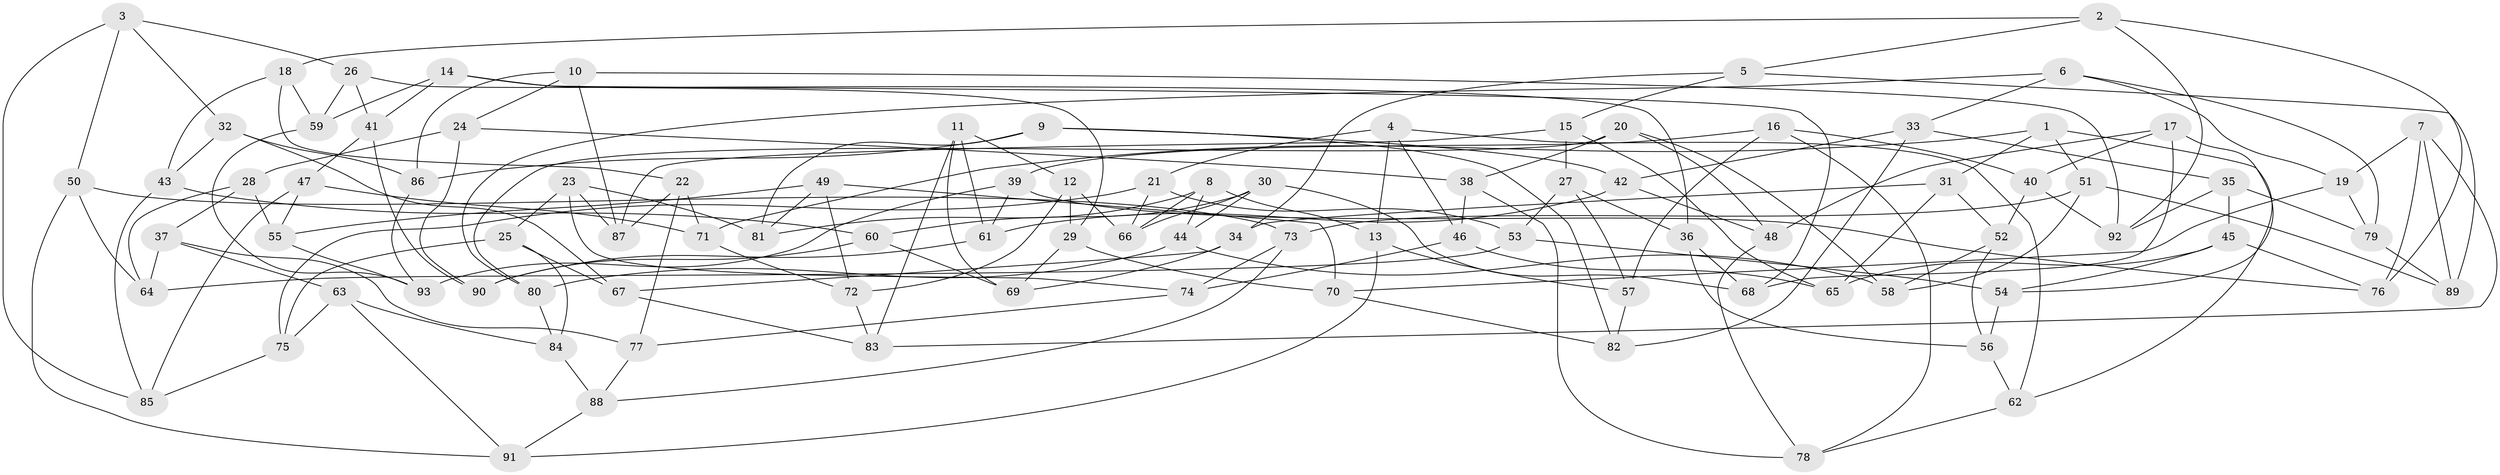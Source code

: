 // Generated by graph-tools (version 1.1) at 2025/50/03/09/25 03:50:49]
// undirected, 93 vertices, 186 edges
graph export_dot {
graph [start="1"]
  node [color=gray90,style=filled];
  1;
  2;
  3;
  4;
  5;
  6;
  7;
  8;
  9;
  10;
  11;
  12;
  13;
  14;
  15;
  16;
  17;
  18;
  19;
  20;
  21;
  22;
  23;
  24;
  25;
  26;
  27;
  28;
  29;
  30;
  31;
  32;
  33;
  34;
  35;
  36;
  37;
  38;
  39;
  40;
  41;
  42;
  43;
  44;
  45;
  46;
  47;
  48;
  49;
  50;
  51;
  52;
  53;
  54;
  55;
  56;
  57;
  58;
  59;
  60;
  61;
  62;
  63;
  64;
  65;
  66;
  67;
  68;
  69;
  70;
  71;
  72;
  73;
  74;
  75;
  76;
  77;
  78;
  79;
  80;
  81;
  82;
  83;
  84;
  85;
  86;
  87;
  88;
  89;
  90;
  91;
  92;
  93;
  1 -- 51;
  1 -- 31;
  1 -- 71;
  1 -- 62;
  2 -- 92;
  2 -- 18;
  2 -- 76;
  2 -- 5;
  3 -- 26;
  3 -- 32;
  3 -- 85;
  3 -- 50;
  4 -- 62;
  4 -- 13;
  4 -- 46;
  4 -- 21;
  5 -- 89;
  5 -- 15;
  5 -- 34;
  6 -- 19;
  6 -- 79;
  6 -- 80;
  6 -- 33;
  7 -- 19;
  7 -- 89;
  7 -- 76;
  7 -- 83;
  8 -- 13;
  8 -- 44;
  8 -- 81;
  8 -- 66;
  9 -- 42;
  9 -- 86;
  9 -- 81;
  9 -- 82;
  10 -- 86;
  10 -- 24;
  10 -- 92;
  10 -- 87;
  11 -- 69;
  11 -- 12;
  11 -- 83;
  11 -- 61;
  12 -- 29;
  12 -- 72;
  12 -- 66;
  13 -- 91;
  13 -- 57;
  14 -- 41;
  14 -- 59;
  14 -- 68;
  14 -- 29;
  15 -- 87;
  15 -- 27;
  15 -- 65;
  16 -- 39;
  16 -- 40;
  16 -- 57;
  16 -- 78;
  17 -- 68;
  17 -- 54;
  17 -- 40;
  17 -- 48;
  18 -- 59;
  18 -- 43;
  18 -- 22;
  19 -- 70;
  19 -- 79;
  20 -- 48;
  20 -- 58;
  20 -- 38;
  20 -- 80;
  21 -- 53;
  21 -- 66;
  21 -- 75;
  22 -- 77;
  22 -- 71;
  22 -- 87;
  23 -- 87;
  23 -- 25;
  23 -- 74;
  23 -- 81;
  24 -- 38;
  24 -- 28;
  24 -- 90;
  25 -- 75;
  25 -- 84;
  25 -- 67;
  26 -- 36;
  26 -- 59;
  26 -- 41;
  27 -- 57;
  27 -- 53;
  27 -- 36;
  28 -- 64;
  28 -- 55;
  28 -- 37;
  29 -- 69;
  29 -- 70;
  30 -- 60;
  30 -- 44;
  30 -- 66;
  30 -- 68;
  31 -- 52;
  31 -- 34;
  31 -- 65;
  32 -- 43;
  32 -- 86;
  32 -- 67;
  33 -- 42;
  33 -- 35;
  33 -- 82;
  34 -- 69;
  34 -- 67;
  35 -- 79;
  35 -- 45;
  35 -- 92;
  36 -- 68;
  36 -- 56;
  37 -- 77;
  37 -- 64;
  37 -- 63;
  38 -- 78;
  38 -- 46;
  39 -- 93;
  39 -- 76;
  39 -- 61;
  40 -- 92;
  40 -- 52;
  41 -- 90;
  41 -- 47;
  42 -- 61;
  42 -- 48;
  43 -- 60;
  43 -- 85;
  44 -- 58;
  44 -- 80;
  45 -- 65;
  45 -- 76;
  45 -- 54;
  46 -- 65;
  46 -- 74;
  47 -- 55;
  47 -- 71;
  47 -- 85;
  48 -- 78;
  49 -- 55;
  49 -- 70;
  49 -- 72;
  49 -- 81;
  50 -- 91;
  50 -- 64;
  50 -- 73;
  51 -- 73;
  51 -- 58;
  51 -- 89;
  52 -- 58;
  52 -- 56;
  53 -- 64;
  53 -- 54;
  54 -- 56;
  55 -- 93;
  56 -- 62;
  57 -- 82;
  59 -- 93;
  60 -- 90;
  60 -- 69;
  61 -- 90;
  62 -- 78;
  63 -- 84;
  63 -- 91;
  63 -- 75;
  67 -- 83;
  70 -- 82;
  71 -- 72;
  72 -- 83;
  73 -- 74;
  73 -- 88;
  74 -- 77;
  75 -- 85;
  77 -- 88;
  79 -- 89;
  80 -- 84;
  84 -- 88;
  86 -- 93;
  88 -- 91;
}
